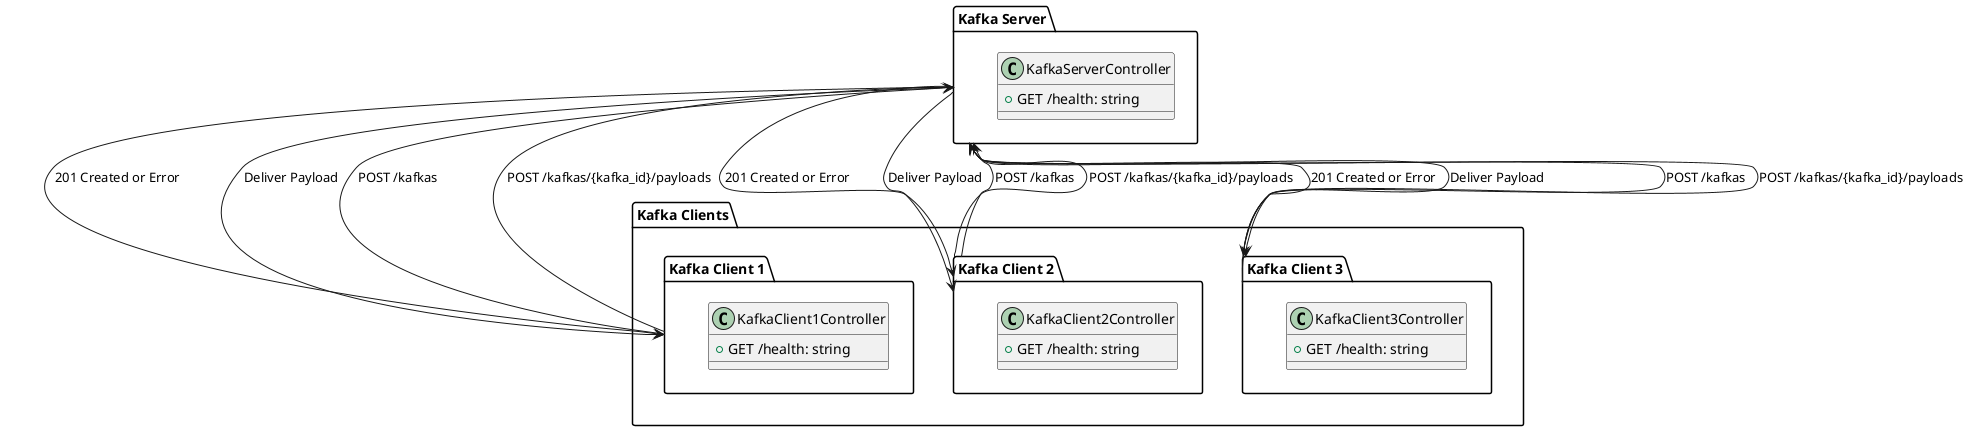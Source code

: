 ' @startuml

' !define class class
' !define ARROW --> : HTTP Request
' !define DIAMOND1 diamond
' !define DIAMOND2 diamond

' class User
' class Service
' class KafkaServer
' class KafkaClient

' User --> Service : Register Kafka
' Service --> KafkaServer : POST /kafkas
' KafkaServer --> Service : 201 Created or Error
' Service --> KafkaServer : POST /kafkas/{kafka_id}/payloads
' KafkaServer --> Service : Deliver Payload
' User --> Service : Disconnect Kafka
' Service --> KafkaServer : DELETE /kafkas/{kafka_id}
' KafkaServer --> Service : 204 No Content or Error

' @enduml


@startuml

package "Kafka Server" as KafkaServer {
    class KafkaServerController {
        + GET /health: string
    }

    ' class KafkaServerService {
    '     + checkHealth(): Promise<string>
    ' }

    ' class KafkaServerRepository {
    '     + checkHealth(): Promise<string>
    ' }

    ' class MessageDTO {
    '     + uuid: string
    '     + type: string
    '     + payload: string
    ' }

    ' KafkaServerController --> KafkaServerService : Register Kafka
    ' KafkaServerService --> KafkaServerRepository : Register Kafka
    ' KafkaServerRepository --> KafkaServerService : 201 Created or Error
    ' KafkaServerService --> KafkaServerController : 201 Created or Error

    ' KafkaServerController --> KafkaServerService : Deliver Payload
    ' KafkaServerService --> KafkaServerRepository : Deliver Payload
    ' KafkaServerRepository --> KafkaServerService : 200 OK or Error
    ' KafkaServerService --> KafkaServerController : 200 OK or Error

    ' KafkaServerController --> KafkaServerService : Disconnect Kafka
    ' KafkaServerService --> KafkaServerRepository : Disconnect Kafka
    ' KafkaServerRepository --> KafkaServerService : 204 No Content or Error
    ' KafkaServerService --> KafkaServerController : 204 No Content or Error
}

package "Kafka Clients" as KafkaClients {
    package "Kafka Client 1" as KafkaClient1 {
        class KafkaClient1Controller {
            + GET /health: string
        }

        ' class KafkaClient1Service {
        '     + checkHealth(): Promise<string>
        ' }

        ' class KafkaClient1Repository {
        '     + checkHealth(): Promise<string>
        ' }

        ' KafkaClient1Controller --> KafkaClient1Service : Register Kafka
        ' KafkaClient1Service --> KafkaClient1Repository : Register Kafka
        ' KafkaClient1Repository --> KafkaClient1Service : 201 Created or Error
        ' KafkaClient1Service --> KafkaClient1Controller : 201 Created or Error

        ' KafkaClient1Controller --> KafkaClient1Service : Send Payload
        ' KafkaClient1Service --> KafkaClient1Repository : Send Payload
        ' KafkaClient1Repository --> KafkaClient1Service : 200 OK or Error
        ' KafkaClient1Service --> KafkaClient1Controller : 200 OK or Error

        ' KafkaClient1Controller --> KafkaClient1Service : Receive Payload
        ' KafkaClient1Service --> KafkaClient1Repository : Receive Payload
        ' KafkaClient1Repository --> KafkaClient1Service : 200 OK or Error
        ' KafkaClient1Service --> KafkaClient1Controller : 200 OK or Error

        ' KafkaClient1Controller --> KafkaClient1Service : Disconnect Kafka
        ' KafkaClient1Service --> KafkaClient1Repository : Disconnect Kafka
        ' KafkaClient1Repository --> KafkaClient1Service : 204 No Content or Error
        ' KafkaClient1Service --> KafkaClient1Controller : 204 No Content or Error
    }

    package "Kafka Client 2" as KafkaClient2 {
        class KafkaClient2Controller {
            + GET /health: string
        }

        ' class KafkaClient2Service {
        '     + checkHealth(): Promise<string>
        ' }

        ' class KafkaClient2Repository {
        '     + checkHealth(): Promise<string>
        ' }

        ' KafkaClient1Controller --> KafkaClient1Service : Register Kafka
        ' KafkaClient1Service --> KafkaClient1Repository : Register Kafka
        ' KafkaClient1Repository --> KafkaClient1Service : 201 Created or Error
        ' KafkaClient1Service --> KafkaClient1Controller : 201 Created or Error

        ' KafkaClient1Controller --> KafkaClient1Service : Send Payload
        ' KafkaClient1Service --> KafkaClient1Repository : Send Payload
        ' KafkaClient1Repository --> KafkaClient1Service : 200 OK or Error
        ' KafkaClient1Service --> KafkaClient1Controller : 200 OK or Error

        ' KafkaClient1Controller --> KafkaClient1Service : Receive Payload
        ' KafkaClient1Service --> KafkaClient1Repository : Receive Payload
        ' KafkaClient1Repository --> KafkaClient1Service : 200 OK or Error
        ' KafkaClient1Service --> KafkaClient1Controller : 200 OK or Error

        ' KafkaClient1Controller --> KafkaClient1Service : Disconnect Kafka
        ' KafkaClient1Service --> KafkaClient1Repository : Disconnect Kafka
        ' KafkaClient1Repository --> KafkaClient1Service : 204 No Content or Error
        ' KafkaClient1Service --> KafkaClient1Controller : 204 No Content or Error
    }

    package "Kafka Client 3" as KafkaClient3 {
        class KafkaClient3Controller {
            + GET /health: string
        }

        ' class KafkaClient3Service {
        '     + checkHealth(): Promise<string>
        ' }

        ' class KafkaClient3Repository {
        '     + checkHealth(): Promise<string>
        ' }

        ' KafkaClient1Controller --> KafkaClient1Service : Register Kafka
        ' KafkaClient1Service --> KafkaClient1Repository : Register Kafka
        ' KafkaClient1Repository --> KafkaClient1Service : 201 Created or Error
        ' KafkaClient1Service --> KafkaClient1Controller : 201 Created or Error

        ' KafkaClient1Controller --> KafkaClient1Service : Send Payload
        ' KafkaClient1Service --> KafkaClient1Repository : Send Payload
        ' KafkaClient1Repository --> KafkaClient1Service : 200 OK or Error
        ' KafkaClient1Service --> KafkaClient1Controller : 200 OK or Error

        ' KafkaClient1Controller --> KafkaClient1Service : Receive Payload
        ' KafkaClient1Service --> KafkaClient1Repository : Receive Payload
        ' KafkaClient1Repository --> KafkaClient1Service : 200 OK or Error
        ' KafkaClient1Service --> KafkaClient1Controller : 200 OK or Error

        ' KafkaClient1Controller --> KafkaClient1Service : Disconnect Kafka
        ' KafkaClient1Service --> KafkaClient1Repository : Disconnect Kafka
        ' KafkaClient1Repository --> KafkaClient1Service : 204 No Content or Error
        ' KafkaClient1Service --> KafkaClient1Controller : 204 No Content or Error
    }
}

' package "Security" {
'     class Authentication {
'         + authenticateRequest(request: HttpRequest): boolean
'     }
'     class Authorization {
'         + authorizeRequest(request: HttpRequest): boolean
'     }
'     class SecretKeyValidation {
'         + validateSecretKey(payload: KafkaPayload, secretKey: string): boolean
'     }

'     ' Authorization --> Authentication : authenticateRequest()
'     ' SecretKeyValidation --> Authorization : authorizeRequest()
'     ' SecretKeyValidation --> KafkaServer : validateSecretKey()
' }

' package "Monitoring & Logging" {
'     class MonitoringService {
'         + trackKafkaPerformance(kafkaId: ID): PerformanceMetrics
'     }
'     class LoggingService {
'         + logKafkaEvent(eventData: KafkaEvent): void
'     }

'     ' MonitoringService --> KafkaServer : trackKafkaPerformance()
'     ' LoggingService --> KafkaServer : logKafkaEvent()
' }

' package "Event Tracking" {
'     class EventTrackingService {
'         + trackEvent(eventData: KafkaEvent): EventStatus
'     }

'     ' EventTrackingService --> KafkaServer : trackEvent()
' }

KafkaClient1 --> KafkaServer : POST /kafkas
KafkaClient2 --> KafkaServer : POST /kafkas
KafkaClient3 --> KafkaServer : POST /kafkas

KafkaServer --> KafkaClient1 : 201 Created or Error
KafkaServer --> KafkaClient2 : 201 Created or Error
KafkaServer --> KafkaClient3 : 201 Created or Error

KafkaClient1 --> KafkaServer : POST /kafkas/{kafka_id}/payloads
KafkaClient2 --> KafkaServer : POST /kafkas/{kafka_id}/payloads
KafkaClient3 --> KafkaServer : POST /kafkas/{kafka_id}/payloads

KafkaServer --> KafkaClient1 : Deliver Payload
KafkaServer --> KafkaClient2 : Deliver Payload
KafkaServer --> KafkaClient3 : Deliver Payload



' Security.Authentication --> Security.Authorization : Authorize Request
' Security.Authorization --> Security.SecretKeyValidation : Validate Secret Key

' MonitoringService --> KafkaServer : Track Kafka Performance
' LoggingService --> KafkaServer : Log Kafka Event
' EventTrackingService --> KafkaServer : Track Event

@enduml
